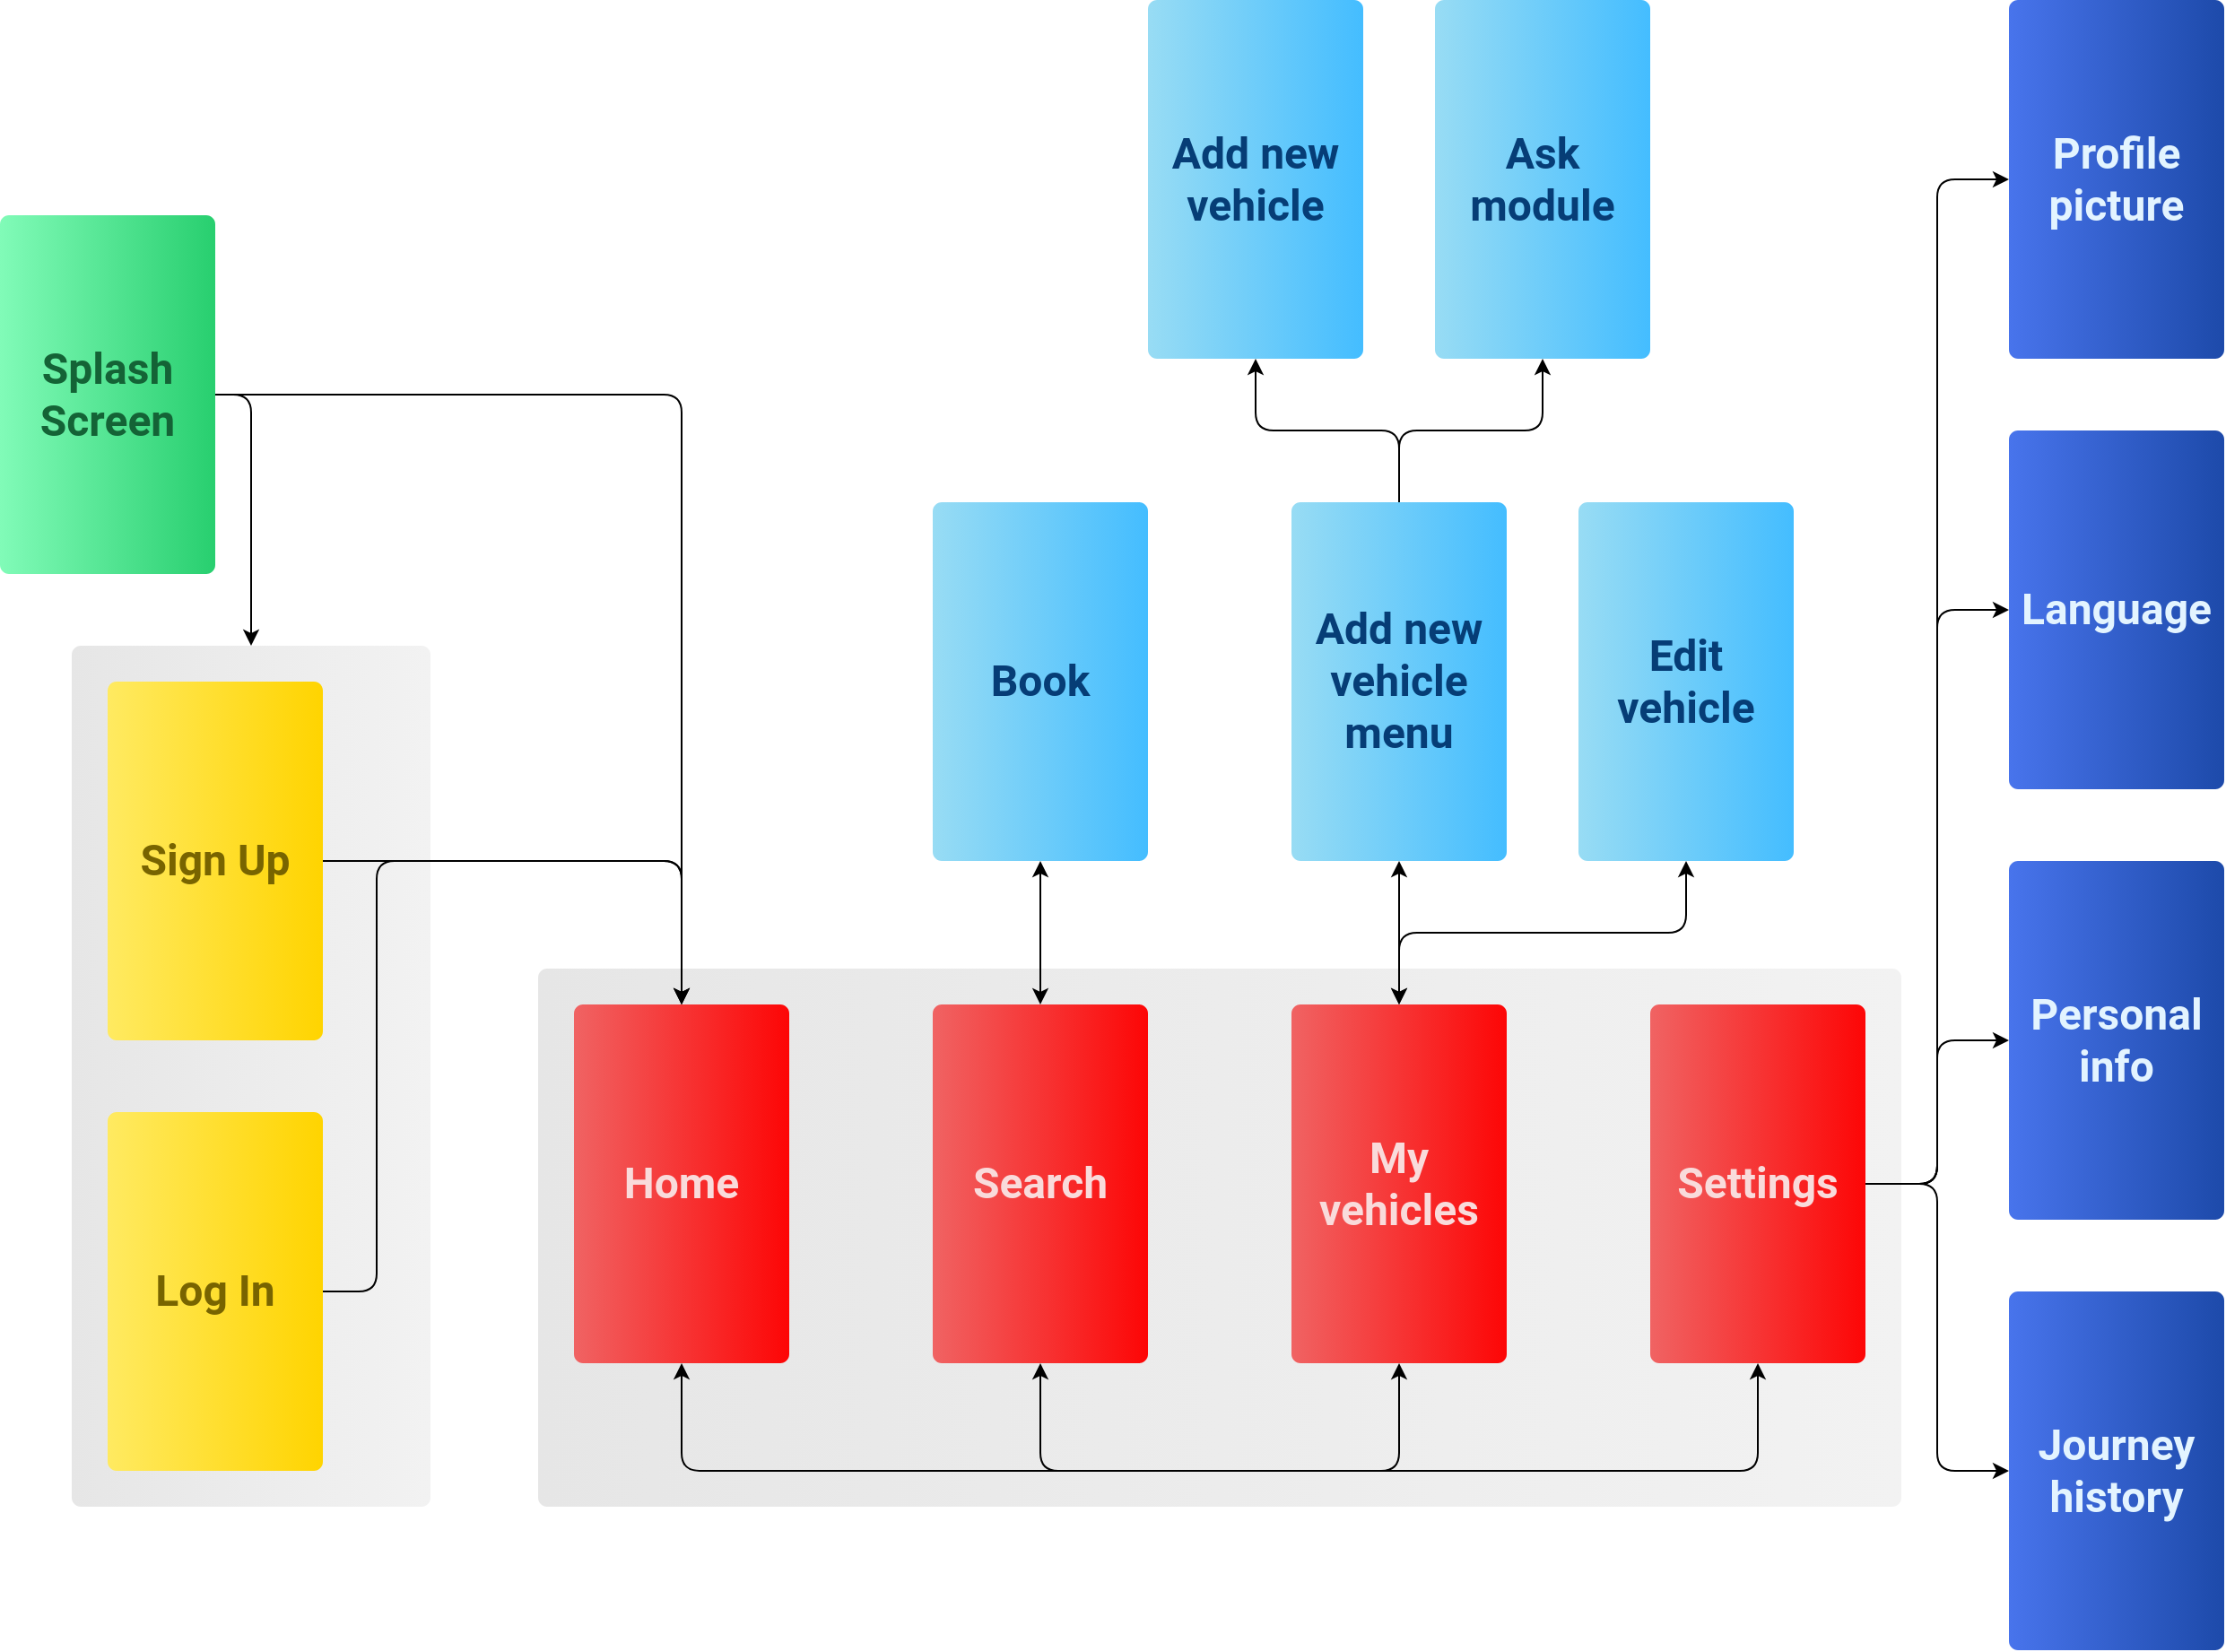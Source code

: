 <mxfile version="21.2.8" type="device" pages="3">
  <diagram id="PyxzDqAM1kMyR6uRJmDw" name="Architecture">
    <mxGraphModel dx="2049" dy="2413" grid="1" gridSize="10" guides="1" tooltips="1" connect="1" arrows="1" fold="1" page="1" pageScale="1" pageWidth="1654" pageHeight="1169" math="0" shadow="0">
      <root>
        <mxCell id="0" />
        <mxCell id="1" parent="0" />
        <mxCell id="A__g3K5XJHRTMdtyT-pL-27" value="" style="verticalLabelPosition=bottom;verticalAlign=top;html=1;shape=mxgraph.basic.rect;fillColor2=none;strokeWidth=1;size=5;indent=4;fillStyle=solid;fontColor=#e3f4ff;fillColor=#E6E6E6;gradientColor=#F2F2F2;gradientDirection=east;top=1;right=1;topLeftStyle=rounded;topRightStyle=rounded;bottomRightStyle=rounded;absoluteCornerSize=1;fillOpacity=100;bottomLeftStyle=rounded;strokeColor=none;points=[[0,0.5,0,0,0],[0.5,0,0,0,0],[0.5,1,0,0,0],[1,0.5,0,0,0]];" parent="1" vertex="1">
          <mxGeometry x="580" y="300" width="760" height="300" as="geometry" />
        </mxCell>
        <mxCell id="A__g3K5XJHRTMdtyT-pL-20" value="" style="verticalLabelPosition=bottom;verticalAlign=top;html=1;shape=mxgraph.basic.rect;fillColor2=none;strokeWidth=1;size=5;indent=4;fillStyle=solid;fontColor=#e3f4ff;fillColor=#98DCF4;gradientColor=#44BDFF;gradientDirection=east;top=1;right=1;topLeftStyle=rounded;topRightStyle=rounded;bottomRightStyle=rounded;absoluteCornerSize=1;fillOpacity=100;bottomLeftStyle=rounded;strokeColor=none;points=[[0,0.5,0,0,0],[0.5,0,0,0,0],[0.5,1,0,0,0],[1,0.5,0,0,0]];" parent="1" vertex="1">
          <mxGeometry x="1160" y="40" width="120" height="200" as="geometry" />
        </mxCell>
        <mxCell id="A__g3K5XJHRTMdtyT-pL-24" style="edgeStyle=orthogonalEdgeStyle;rounded=1;orthogonalLoop=1;jettySize=auto;html=1;" parent="1" source="A__g3K5XJHRTMdtyT-pL-21" target="A__g3K5XJHRTMdtyT-pL-22" edge="1">
          <mxGeometry relative="1" as="geometry" />
        </mxCell>
        <mxCell id="A__g3K5XJHRTMdtyT-pL-25" style="edgeStyle=orthogonalEdgeStyle;rounded=1;orthogonalLoop=1;jettySize=auto;html=1;entryX=0.5;entryY=1;entryDx=0;entryDy=0;entryPerimeter=0;" parent="1" source="A__g3K5XJHRTMdtyT-pL-21" target="A__g3K5XJHRTMdtyT-pL-23" edge="1">
          <mxGeometry relative="1" as="geometry" />
        </mxCell>
        <mxCell id="A__g3K5XJHRTMdtyT-pL-21" value="" style="verticalLabelPosition=bottom;verticalAlign=top;html=1;shape=mxgraph.basic.rect;fillColor2=none;strokeWidth=1;size=5;indent=4;fillStyle=solid;fontColor=#e3f4ff;fillColor=#98DCF4;gradientColor=#44BDFF;gradientDirection=east;top=1;right=1;topLeftStyle=rounded;topRightStyle=rounded;bottomRightStyle=rounded;absoluteCornerSize=1;fillOpacity=100;bottomLeftStyle=rounded;strokeColor=none;points=[[0,0.5,0,0,0],[0.5,0,0,0,0],[0.5,1,0,0,0],[1,0.5,0,0,0]];" parent="1" vertex="1">
          <mxGeometry x="1000" y="40" width="120" height="200" as="geometry" />
        </mxCell>
        <mxCell id="A__g3K5XJHRTMdtyT-pL-22" value="" style="verticalLabelPosition=bottom;verticalAlign=top;html=1;shape=mxgraph.basic.rect;fillColor2=none;strokeWidth=1;size=5;indent=4;fillStyle=solid;fontColor=#e3f4ff;fillColor=#98DCF4;gradientColor=#44BDFF;gradientDirection=east;top=1;right=1;topLeftStyle=rounded;topRightStyle=rounded;bottomRightStyle=rounded;absoluteCornerSize=1;fillOpacity=100;bottomLeftStyle=rounded;strokeColor=none;points=[[0,0.5,0,0,0],[0.5,0,0,0,0],[0.5,1,0,0,0],[1,0.5,0,0,0]];" parent="1" vertex="1">
          <mxGeometry x="920" y="-240" width="120" height="200" as="geometry" />
        </mxCell>
        <mxCell id="A__g3K5XJHRTMdtyT-pL-23" value="" style="verticalLabelPosition=bottom;verticalAlign=top;html=1;shape=mxgraph.basic.rect;fillColor2=none;strokeWidth=1;size=5;indent=4;fillStyle=solid;fontColor=#e3f4ff;fillColor=#98DCF4;gradientColor=#44BDFF;gradientDirection=east;top=1;right=1;topLeftStyle=rounded;topRightStyle=rounded;bottomRightStyle=rounded;absoluteCornerSize=1;fillOpacity=100;bottomLeftStyle=rounded;strokeColor=none;points=[[0,0.5,0,0,0],[0.5,0,0,0,0],[0.5,1,0,0,0],[1,0.5,0,0,0]];" parent="1" vertex="1">
          <mxGeometry x="1080" y="-240" width="120" height="200" as="geometry" />
        </mxCell>
        <mxCell id="EctzXGihR9KTnqsKavzS-5" value="" style="verticalLabelPosition=bottom;verticalAlign=top;html=1;shape=mxgraph.basic.rect;fillColor2=none;strokeWidth=1;size=5;indent=4;fillStyle=solid;fontColor=#e3f4ff;fillColor=#E6E6E6;gradientColor=#F2F2F2;gradientDirection=east;top=1;right=1;topLeftStyle=rounded;topRightStyle=rounded;bottomRightStyle=rounded;absoluteCornerSize=1;fillOpacity=100;bottomLeftStyle=rounded;strokeColor=none;points=[[0,0.5,0,0,0],[0.5,0,0,0,0],[0.5,1,0,0,0],[1,0.5,0,0,0]];" parent="1" vertex="1">
          <mxGeometry x="320" y="120" width="200" height="480" as="geometry" />
        </mxCell>
        <mxCell id="S7l5MEbiZ1EtLznMPsqP-11" style="edgeStyle=orthogonalEdgeStyle;orthogonalLoop=1;jettySize=auto;html=1;entryX=0.5;entryY=0;entryDx=0;entryDy=0;shadow=0;rounded=1;fontFamily=Roboto;fontSource=https%3A%2F%2Ffonts.googleapis.com%2Fcss%3Ffamily%3DRoboto;exitX=1;exitY=0.5;exitDx=0;exitDy=0;exitPerimeter=0;" parent="1" source="EctzXGihR9KTnqsKavzS-6" edge="1">
          <mxGeometry relative="1" as="geometry">
            <Array as="points">
              <mxPoint x="490" y="480" />
              <mxPoint x="490" y="240" />
              <mxPoint x="660" y="240" />
            </Array>
            <mxPoint x="400" y="510" as="sourcePoint" />
            <mxPoint x="660" y="320" as="targetPoint" />
          </mxGeometry>
        </mxCell>
        <mxCell id="S7l5MEbiZ1EtLznMPsqP-13" style="edgeStyle=orthogonalEdgeStyle;rounded=1;orthogonalLoop=1;jettySize=auto;html=1;entryX=0.5;entryY=1;entryDx=0;entryDy=0;shadow=0;startArrow=classic;startFill=1;fontFamily=Roboto;fontSource=https%3A%2F%2Ffonts.googleapis.com%2Fcss%3Ffamily%3DRoboto;" parent="1" edge="1">
          <mxGeometry relative="1" as="geometry">
            <Array as="points">
              <mxPoint x="660" y="580" />
              <mxPoint x="1260" y="580" />
            </Array>
            <mxPoint x="660" y="520" as="sourcePoint" />
            <mxPoint x="1260" y="520" as="targetPoint" />
          </mxGeometry>
        </mxCell>
        <mxCell id="S7l5MEbiZ1EtLznMPsqP-14" style="edgeStyle=orthogonalEdgeStyle;rounded=1;orthogonalLoop=1;jettySize=auto;html=1;entryX=0.5;entryY=1;entryDx=0;entryDy=0;shadow=0;startArrow=classic;startFill=1;fontFamily=Roboto;fontSource=https%3A%2F%2Ffonts.googleapis.com%2Fcss%3Ffamily%3DRoboto;" parent="1" edge="1">
          <mxGeometry relative="1" as="geometry">
            <Array as="points">
              <mxPoint x="860" y="580" />
              <mxPoint x="1060" y="580" />
            </Array>
            <mxPoint x="860" y="520" as="sourcePoint" />
            <mxPoint x="1060" y="520" as="targetPoint" />
          </mxGeometry>
        </mxCell>
        <mxCell id="S7l5MEbiZ1EtLznMPsqP-17" style="edgeStyle=orthogonalEdgeStyle;rounded=1;orthogonalLoop=1;jettySize=auto;html=1;shadow=0;startArrow=classic;startFill=1;fontFamily=Roboto;fontSource=https%3A%2F%2Ffonts.googleapis.com%2Fcss%3Ffamily%3DRoboto;" parent="1" edge="1">
          <mxGeometry relative="1" as="geometry">
            <mxPoint x="860" y="320" as="sourcePoint" />
            <mxPoint x="860" y="240" as="targetPoint" />
          </mxGeometry>
        </mxCell>
        <mxCell id="S7l5MEbiZ1EtLznMPsqP-18" style="edgeStyle=orthogonalEdgeStyle;rounded=1;orthogonalLoop=1;jettySize=auto;html=1;entryX=0.5;entryY=1;entryDx=0;entryDy=0;shadow=0;startArrow=classic;startFill=1;fontFamily=Roboto;fontSource=https%3A%2F%2Ffonts.googleapis.com%2Fcss%3Ffamily%3DRoboto;" parent="1" edge="1">
          <mxGeometry relative="1" as="geometry">
            <mxPoint x="1060" y="320" as="sourcePoint" />
            <mxPoint x="1060" y="240" as="targetPoint" />
          </mxGeometry>
        </mxCell>
        <mxCell id="S7l5MEbiZ1EtLznMPsqP-12" style="edgeStyle=orthogonalEdgeStyle;rounded=1;orthogonalLoop=1;jettySize=auto;html=1;entryX=0.5;entryY=0;entryDx=0;entryDy=0;shadow=0;fontFamily=Roboto;fontSource=https%3A%2F%2Ffonts.googleapis.com%2Fcss%3Ffamily%3DRoboto;exitX=1;exitY=0.5;exitDx=0;exitDy=0;exitPerimeter=0;entryPerimeter=0;" parent="1" source="sNI8qB8jOJaMZQTXjaB0-1" target="sNI8qB8jOJaMZQTXjaB0-2" edge="1">
          <mxGeometry relative="1" as="geometry">
            <mxPoint x="380" y="220" as="sourcePoint" />
            <mxPoint x="660" y="320" as="targetPoint" />
          </mxGeometry>
        </mxCell>
        <mxCell id="sNI8qB8jOJaMZQTXjaB0-1" value="" style="verticalLabelPosition=bottom;verticalAlign=top;html=1;shape=mxgraph.basic.rect;fillColor2=none;strokeWidth=1;size=5;indent=4;fillStyle=solid;fillColor=#ffea61;gradientDirection=east;top=1;right=1;topLeftStyle=rounded;topRightStyle=rounded;bottomRightStyle=rounded;absoluteCornerSize=1;strokeColor=none;gradientColor=#FFD400;bottomLeftStyle=rounded;points=[[0,0.5,0,0,0],[0.5,0,0,0,0],[0.5,1,0,0,0],[1,0.5,0,0,0]];" parent="1" vertex="1">
          <mxGeometry x="340" y="140" width="120" height="200" as="geometry" />
        </mxCell>
        <mxCell id="sNI8qB8jOJaMZQTXjaB0-2" value="" style="verticalLabelPosition=bottom;verticalAlign=top;html=1;shape=mxgraph.basic.rect;fillColor2=none;strokeWidth=1;size=5;indent=5;fillStyle=solid;fontColor=#e3f4ff;fillColor=#f06363;gradientColor=#fd0606;gradientDirection=east;top=1;right=1;topLeftStyle=rounded;topRightStyle=rounded;bottomRightStyle=rounded;bottomLeftStyle=rounded;absoluteCornerSize=1;strokeColor=none;points=[[0,0.5,0,0,0],[0.5,0,0,0,0],[0.5,1,0,0,0],[1,0.5,0,0,0]];" parent="1" vertex="1">
          <mxGeometry x="600" y="320" width="120" height="200" as="geometry" />
        </mxCell>
        <mxCell id="sNI8qB8jOJaMZQTXjaB0-3" value="&lt;h1&gt;&lt;font face=&quot;Roboto&quot;&gt;&lt;b&gt;Home&lt;/b&gt;&lt;/font&gt;&lt;/h1&gt;" style="text;html=1;strokeColor=none;fillColor=none;align=center;verticalAlign=middle;whiteSpace=wrap;rounded=0;fontColor=#F9DBDB;" parent="1" vertex="1">
          <mxGeometry x="610" y="400" width="100" height="40" as="geometry" />
        </mxCell>
        <mxCell id="sNI8qB8jOJaMZQTXjaB0-4" value="" style="verticalLabelPosition=bottom;verticalAlign=top;html=1;shape=mxgraph.basic.rect;fillColor2=none;strokeWidth=1;size=5;indent=4;fillStyle=solid;fontColor=#e3f4ff;fillColor=#4874EC;gradientColor=#1D4AAA;gradientDirection=east;top=1;right=1;topLeftStyle=rounded;topRightStyle=rounded;bottomRightStyle=rounded;absoluteCornerSize=1;fillOpacity=100;bottomLeftStyle=rounded;strokeColor=none;points=[[0,0.5,0,0,0],[0.5,0,0,0,0],[0.5,1,0,0,0],[1,0.5,0,0,0]];" parent="1" vertex="1">
          <mxGeometry x="1400" y="-240" width="120" height="200" as="geometry" />
        </mxCell>
        <mxCell id="sNI8qB8jOJaMZQTXjaB0-5" value="&lt;h1&gt;&lt;font face=&quot;Roboto&quot; color=&quot;#e3f4ff&quot;&gt;Profile picture&lt;/font&gt;&lt;/h1&gt;" style="text;html=1;strokeColor=none;fillColor=none;align=center;verticalAlign=middle;whiteSpace=wrap;rounded=0;" parent="1" vertex="1">
          <mxGeometry x="1410" y="-160" width="100" height="40" as="geometry" />
        </mxCell>
        <mxCell id="sNI8qB8jOJaMZQTXjaB0-6" value="" style="verticalLabelPosition=bottom;verticalAlign=top;html=1;shape=mxgraph.basic.rect;fillColor2=none;strokeWidth=1;size=5;indent=4;fillStyle=solid;fontColor=#e3f4ff;fillColor=#98DCF4;gradientColor=#44BDFF;gradientDirection=east;top=1;right=1;topLeftStyle=rounded;topRightStyle=rounded;bottomRightStyle=rounded;absoluteCornerSize=1;fillOpacity=100;bottomLeftStyle=rounded;strokeColor=none;points=[[0,0.5,0,0,0],[0.5,0,0,0,0],[0.5,1,0,0,0],[1,0.5,0,0,0]];" parent="1" vertex="1">
          <mxGeometry x="800" y="40" width="120" height="200" as="geometry" />
        </mxCell>
        <mxCell id="sNI8qB8jOJaMZQTXjaB0-7" value="&lt;h1 style=&quot;text-align: left;&quot;&gt;&lt;font face=&quot;Roboto&quot; color=&quot;#063d76&quot;&gt;Book&lt;/font&gt;&lt;/h1&gt;" style="text;html=1;strokeColor=none;fillColor=none;align=center;verticalAlign=middle;whiteSpace=wrap;rounded=0;" parent="1" vertex="1">
          <mxGeometry x="810" y="120" width="100" height="40" as="geometry" />
        </mxCell>
        <mxCell id="sNI8qB8jOJaMZQTXjaB0-8" value="&lt;h1&gt;&lt;font face=&quot;Roboto&quot;&gt;&lt;b&gt;Sign Up&lt;/b&gt;&lt;/font&gt;&lt;/h1&gt;" style="text;html=1;strokeColor=none;fillColor=none;align=center;verticalAlign=middle;whiteSpace=wrap;rounded=0;fontColor=#786400;" parent="1" vertex="1">
          <mxGeometry x="350" y="220" width="100" height="40" as="geometry" />
        </mxCell>
        <mxCell id="EctzXGihR9KTnqsKavzS-6" value="" style="verticalLabelPosition=bottom;verticalAlign=top;html=1;shape=mxgraph.basic.rect;fillColor2=none;strokeWidth=1;size=5;indent=4;fillStyle=solid;fillColor=#ffea61;gradientDirection=east;top=1;right=1;topLeftStyle=rounded;topRightStyle=rounded;bottomRightStyle=rounded;absoluteCornerSize=1;strokeColor=none;gradientColor=#FFD400;bottomLeftStyle=rounded;points=[[0,0.5,0,0,0],[0.5,0,0,0,0],[0.5,1,0,0,0],[1,0.5,0,0,0]];" parent="1" vertex="1">
          <mxGeometry x="340" y="380" width="120" height="200" as="geometry" />
        </mxCell>
        <mxCell id="EctzXGihR9KTnqsKavzS-4" value="&lt;h1&gt;&lt;font face=&quot;Roboto&quot;&gt;&lt;b&gt;Log In&lt;/b&gt;&lt;/font&gt;&lt;/h1&gt;" style="text;html=1;strokeColor=none;fillColor=none;align=center;verticalAlign=middle;whiteSpace=wrap;rounded=0;fontColor=#786400;" parent="1" vertex="1">
          <mxGeometry x="350" y="460" width="100" height="40" as="geometry" />
        </mxCell>
        <mxCell id="A__g3K5XJHRTMdtyT-pL-4" style="edgeStyle=orthogonalEdgeStyle;rounded=1;orthogonalLoop=1;jettySize=auto;html=1;entryX=0.5;entryY=0;entryDx=0;entryDy=0;entryPerimeter=0;" parent="1" source="A__g3K5XJHRTMdtyT-pL-1" target="EctzXGihR9KTnqsKavzS-5" edge="1">
          <mxGeometry relative="1" as="geometry">
            <Array as="points">
              <mxPoint x="420" y="-20" />
            </Array>
          </mxGeometry>
        </mxCell>
        <mxCell id="A__g3K5XJHRTMdtyT-pL-26" style="edgeStyle=orthogonalEdgeStyle;rounded=1;orthogonalLoop=1;jettySize=auto;html=1;entryX=0.5;entryY=0;entryDx=0;entryDy=0;entryPerimeter=0;" parent="1" source="A__g3K5XJHRTMdtyT-pL-1" target="sNI8qB8jOJaMZQTXjaB0-2" edge="1">
          <mxGeometry relative="1" as="geometry" />
        </mxCell>
        <mxCell id="A__g3K5XJHRTMdtyT-pL-1" value="" style="verticalLabelPosition=bottom;verticalAlign=top;html=1;shape=mxgraph.basic.rect;fillColor2=none;strokeWidth=1;size=5;indent=4;fillStyle=solid;fontColor=#e3f4ff;fillColor=#81FBB8;gradientColor=#28CF6F;gradientDirection=east;top=1;right=1;topLeftStyle=rounded;topRightStyle=rounded;bottomRightStyle=rounded;absoluteCornerSize=1;fillOpacity=100;bottomLeftStyle=rounded;strokeColor=none;points=[[0,0.5,0,0,0],[0.5,0.03,0,0,0],[0.5,1,0,0,0],[1,0.5,0,0,0]];" parent="1" vertex="1">
          <mxGeometry x="280" y="-120" width="120" height="200" as="geometry" />
        </mxCell>
        <mxCell id="A__g3K5XJHRTMdtyT-pL-2" value="&lt;h1&gt;&lt;font face=&quot;Roboto&quot;&gt;&lt;b&gt;Splash Screen&lt;/b&gt;&lt;/font&gt;&lt;/h1&gt;" style="text;html=1;strokeColor=none;fillColor=none;align=center;verticalAlign=middle;whiteSpace=wrap;rounded=0;fontColor=#146336;" parent="1" vertex="1">
          <mxGeometry x="290" y="-40" width="100" height="40" as="geometry" />
        </mxCell>
        <mxCell id="A__g3K5XJHRTMdtyT-pL-6" value="&lt;h1 style=&quot;&quot;&gt;&lt;font face=&quot;Roboto&quot; color=&quot;#063d76&quot;&gt;Add new vehicle menu&lt;/font&gt;&lt;/h1&gt;" style="text;html=1;strokeColor=none;fillColor=none;align=center;verticalAlign=middle;whiteSpace=wrap;rounded=0;" parent="1" vertex="1">
          <mxGeometry x="1010" y="120" width="100" height="40" as="geometry" />
        </mxCell>
        <mxCell id="A__g3K5XJHRTMdtyT-pL-8" value="&lt;h1 style=&quot;&quot;&gt;&lt;font face=&quot;Roboto&quot; color=&quot;#063d76&quot;&gt;Edit vehicle&lt;/font&gt;&lt;/h1&gt;" style="text;html=1;strokeColor=none;fillColor=none;align=center;verticalAlign=middle;whiteSpace=wrap;rounded=0;" parent="1" vertex="1">
          <mxGeometry x="1170" y="120" width="100" height="40" as="geometry" />
        </mxCell>
        <mxCell id="A__g3K5XJHRTMdtyT-pL-10" value="&lt;h1 style=&quot;&quot;&gt;&lt;font face=&quot;Roboto&quot; color=&quot;#063d76&quot;&gt;Add new vehicle&lt;/font&gt;&lt;/h1&gt;" style="text;html=1;strokeColor=none;fillColor=none;align=center;verticalAlign=middle;whiteSpace=wrap;rounded=0;" parent="1" vertex="1">
          <mxGeometry x="930" y="-160" width="100" height="40" as="geometry" />
        </mxCell>
        <mxCell id="A__g3K5XJHRTMdtyT-pL-12" value="&lt;h1 style=&quot;&quot;&gt;&lt;font face=&quot;Roboto&quot; color=&quot;#063d76&quot;&gt;Ask module&lt;/font&gt;&lt;/h1&gt;" style="text;html=1;strokeColor=none;fillColor=none;align=center;verticalAlign=middle;whiteSpace=wrap;rounded=0;" parent="1" vertex="1">
          <mxGeometry x="1090" y="-160" width="100" height="40" as="geometry" />
        </mxCell>
        <mxCell id="A__g3K5XJHRTMdtyT-pL-13" value="" style="verticalLabelPosition=bottom;verticalAlign=top;html=1;shape=mxgraph.basic.rect;fillColor2=none;strokeWidth=1;size=5;indent=5;fillStyle=solid;fontColor=#e3f4ff;fillColor=#f06363;gradientColor=#fd0606;gradientDirection=east;top=1;right=1;topLeftStyle=rounded;topRightStyle=rounded;bottomRightStyle=rounded;bottomLeftStyle=rounded;absoluteCornerSize=1;strokeColor=none;points=[[0,0.5,0,0,0],[0.5,0,0,0,0],[0.5,1,0,0,0],[1,0.5,0,0,0]];" parent="1" vertex="1">
          <mxGeometry x="800" y="320" width="120" height="200" as="geometry" />
        </mxCell>
        <mxCell id="A__g3K5XJHRTMdtyT-pL-14" value="&lt;h1&gt;&lt;font face=&quot;Roboto&quot;&gt;&lt;b&gt;Search&lt;/b&gt;&lt;/font&gt;&lt;/h1&gt;" style="text;html=1;strokeColor=none;fillColor=none;align=center;verticalAlign=middle;whiteSpace=wrap;rounded=0;fontColor=#F9DBDB;" parent="1" vertex="1">
          <mxGeometry x="810" y="400" width="100" height="40" as="geometry" />
        </mxCell>
        <mxCell id="A__g3K5XJHRTMdtyT-pL-15" value="" style="verticalLabelPosition=bottom;verticalAlign=top;html=1;shape=mxgraph.basic.rect;fillColor2=none;strokeWidth=1;size=5;indent=5;fillStyle=solid;fontColor=#e3f4ff;fillColor=#f06363;gradientColor=#fd0606;gradientDirection=east;top=1;right=1;topLeftStyle=rounded;topRightStyle=rounded;bottomRightStyle=rounded;bottomLeftStyle=rounded;absoluteCornerSize=1;strokeColor=none;points=[[0,0.5,0,0,0],[0.5,0,0,0,0],[0.5,1,0,0,0],[1,0.5,0,0,0]];" parent="1" vertex="1">
          <mxGeometry x="1000" y="320" width="120" height="200" as="geometry" />
        </mxCell>
        <mxCell id="A__g3K5XJHRTMdtyT-pL-16" value="&lt;h1&gt;&lt;font face=&quot;Roboto&quot;&gt;&lt;b&gt;My vehicles&lt;/b&gt;&lt;/font&gt;&lt;/h1&gt;" style="text;html=1;strokeColor=none;fillColor=none;align=center;verticalAlign=middle;whiteSpace=wrap;rounded=0;fontColor=#F9DBDB;" parent="1" vertex="1">
          <mxGeometry x="1010" y="400" width="100" height="40" as="geometry" />
        </mxCell>
        <mxCell id="WjL0k8UDnwhre0x2vG_2-11" style="edgeStyle=orthogonalEdgeStyle;rounded=1;orthogonalLoop=1;jettySize=auto;html=1;exitX=1;exitY=0.5;exitDx=0;exitDy=0;exitPerimeter=0;entryX=0;entryY=0.5;entryDx=0;entryDy=0;entryPerimeter=0;" parent="1" source="A__g3K5XJHRTMdtyT-pL-17" target="sNI8qB8jOJaMZQTXjaB0-4" edge="1">
          <mxGeometry relative="1" as="geometry" />
        </mxCell>
        <mxCell id="WjL0k8UDnwhre0x2vG_2-12" style="edgeStyle=orthogonalEdgeStyle;rounded=1;orthogonalLoop=1;jettySize=auto;html=1;exitX=1;exitY=0.5;exitDx=0;exitDy=0;exitPerimeter=0;entryX=0;entryY=0.5;entryDx=0;entryDy=0;entryPerimeter=0;" parent="1" source="A__g3K5XJHRTMdtyT-pL-17" target="WjL0k8UDnwhre0x2vG_2-1" edge="1">
          <mxGeometry relative="1" as="geometry" />
        </mxCell>
        <mxCell id="WjL0k8UDnwhre0x2vG_2-13" style="edgeStyle=orthogonalEdgeStyle;rounded=1;orthogonalLoop=1;jettySize=auto;html=1;exitX=1;exitY=0.5;exitDx=0;exitDy=0;exitPerimeter=0;entryX=0;entryY=0.5;entryDx=0;entryDy=0;entryPerimeter=0;" parent="1" source="A__g3K5XJHRTMdtyT-pL-17" target="WjL0k8UDnwhre0x2vG_2-5" edge="1">
          <mxGeometry relative="1" as="geometry" />
        </mxCell>
        <mxCell id="WjL0k8UDnwhre0x2vG_2-14" style="edgeStyle=orthogonalEdgeStyle;rounded=1;orthogonalLoop=1;jettySize=auto;html=1;exitX=1;exitY=0.5;exitDx=0;exitDy=0;exitPerimeter=0;entryX=0;entryY=0.5;entryDx=0;entryDy=0;entryPerimeter=0;" parent="1" source="A__g3K5XJHRTMdtyT-pL-17" target="WjL0k8UDnwhre0x2vG_2-7" edge="1">
          <mxGeometry relative="1" as="geometry" />
        </mxCell>
        <mxCell id="A__g3K5XJHRTMdtyT-pL-17" value="" style="verticalLabelPosition=bottom;verticalAlign=top;html=1;shape=mxgraph.basic.rect;fillColor2=none;strokeWidth=1;size=5;indent=5;fillStyle=solid;fontColor=#e3f4ff;fillColor=#f06363;gradientColor=#fd0606;gradientDirection=east;top=1;right=1;topLeftStyle=rounded;topRightStyle=rounded;bottomRightStyle=rounded;bottomLeftStyle=rounded;absoluteCornerSize=1;strokeColor=none;points=[[0,0.5,0,0,0],[0.5,0,0,0,0],[0.5,1,0,0,0],[1,0.5,0,0,0]];" parent="1" vertex="1">
          <mxGeometry x="1200" y="320" width="120" height="200" as="geometry" />
        </mxCell>
        <mxCell id="A__g3K5XJHRTMdtyT-pL-18" value="&lt;h1&gt;&lt;font face=&quot;Roboto&quot;&gt;&lt;b&gt;Settings&lt;/b&gt;&lt;/font&gt;&lt;/h1&gt;" style="text;html=1;strokeColor=none;fillColor=none;align=center;verticalAlign=middle;whiteSpace=wrap;rounded=0;fontColor=#F9DBDB;" parent="1" vertex="1">
          <mxGeometry x="1210" y="400" width="100" height="40" as="geometry" />
        </mxCell>
        <mxCell id="A__g3K5XJHRTMdtyT-pL-19" style="edgeStyle=orthogonalEdgeStyle;rounded=1;orthogonalLoop=1;jettySize=auto;html=1;shadow=0;startArrow=classic;startFill=1;fontFamily=Roboto;fontSource=https%3A%2F%2Ffonts.googleapis.com%2Fcss%3Ffamily%3DRoboto;entryX=0.5;entryY=1;entryDx=0;entryDy=0;entryPerimeter=0;exitX=0.5;exitY=0;exitDx=0;exitDy=0;exitPerimeter=0;" parent="1" source="A__g3K5XJHRTMdtyT-pL-15" target="A__g3K5XJHRTMdtyT-pL-20" edge="1">
          <mxGeometry relative="1" as="geometry">
            <mxPoint x="1070" y="330" as="sourcePoint" />
            <mxPoint x="1170" y="250" as="targetPoint" />
          </mxGeometry>
        </mxCell>
        <mxCell id="WjL0k8UDnwhre0x2vG_2-1" value="" style="verticalLabelPosition=bottom;verticalAlign=top;html=1;shape=mxgraph.basic.rect;fillColor2=none;strokeWidth=1;size=5;indent=4;fillStyle=solid;fontColor=#e3f4ff;fillColor=#4874EC;gradientColor=#1D4AAA;gradientDirection=east;top=1;right=1;topLeftStyle=rounded;topRightStyle=rounded;bottomRightStyle=rounded;absoluteCornerSize=1;fillOpacity=100;bottomLeftStyle=rounded;strokeColor=none;points=[[0,0.5,0,0,0],[0.5,0,0,0,0],[0.5,1,0,0,0],[1,0.5,0,0,0]];" parent="1" vertex="1">
          <mxGeometry x="1400" width="120" height="200" as="geometry" />
        </mxCell>
        <mxCell id="WjL0k8UDnwhre0x2vG_2-2" value="&lt;h1&gt;&lt;font face=&quot;Roboto&quot; color=&quot;#e3f4ff&quot;&gt;Language&lt;/font&gt;&lt;/h1&gt;" style="text;html=1;strokeColor=none;fillColor=none;align=center;verticalAlign=middle;whiteSpace=wrap;rounded=0;" parent="1" vertex="1">
          <mxGeometry x="1410" y="80" width="100" height="40" as="geometry" />
        </mxCell>
        <mxCell id="WjL0k8UDnwhre0x2vG_2-5" value="" style="verticalLabelPosition=bottom;verticalAlign=top;html=1;shape=mxgraph.basic.rect;fillColor2=none;strokeWidth=1;size=5;indent=4;fillStyle=solid;fontColor=#e3f4ff;fillColor=#4874EC;gradientColor=#1D4AAA;gradientDirection=east;top=1;right=1;topLeftStyle=rounded;topRightStyle=rounded;bottomRightStyle=rounded;absoluteCornerSize=1;fillOpacity=100;bottomLeftStyle=rounded;strokeColor=none;points=[[0,0.5,0,0,0],[0.5,0,0,0,0],[0.5,1,0,0,0],[1,0.5,0,0,0]];" parent="1" vertex="1">
          <mxGeometry x="1400" y="240" width="120" height="200" as="geometry" />
        </mxCell>
        <mxCell id="WjL0k8UDnwhre0x2vG_2-6" value="&lt;h1&gt;&lt;font face=&quot;Roboto&quot; color=&quot;#e3f4ff&quot;&gt;Personal info&lt;/font&gt;&lt;/h1&gt;" style="text;html=1;strokeColor=none;fillColor=none;align=center;verticalAlign=middle;whiteSpace=wrap;rounded=0;" parent="1" vertex="1">
          <mxGeometry x="1410" y="320" width="100" height="40" as="geometry" />
        </mxCell>
        <mxCell id="WjL0k8UDnwhre0x2vG_2-7" value="" style="verticalLabelPosition=bottom;verticalAlign=top;html=1;shape=mxgraph.basic.rect;fillColor2=none;strokeWidth=1;size=5;indent=4;fillStyle=solid;fontColor=#e3f4ff;fillColor=#4874EC;gradientColor=#1D4AAA;gradientDirection=east;top=1;right=1;topLeftStyle=rounded;topRightStyle=rounded;bottomRightStyle=rounded;absoluteCornerSize=1;fillOpacity=100;bottomLeftStyle=rounded;strokeColor=none;points=[[0,0.5,0,0,0],[0.5,0,0,0,0],[0.5,1,0,0,0],[1,0.5,0,0,0]];" parent="1" vertex="1">
          <mxGeometry x="1400" y="480" width="120" height="200" as="geometry" />
        </mxCell>
        <mxCell id="WjL0k8UDnwhre0x2vG_2-8" value="&lt;h1&gt;&lt;font face=&quot;Roboto&quot; color=&quot;#e3f4ff&quot;&gt;Journey history&lt;/font&gt;&lt;/h1&gt;" style="text;html=1;strokeColor=none;fillColor=none;align=center;verticalAlign=middle;whiteSpace=wrap;rounded=0;" parent="1" vertex="1">
          <mxGeometry x="1410" y="560" width="100" height="40" as="geometry" />
        </mxCell>
      </root>
    </mxGraphModel>
  </diagram>
  <diagram id="UUfNDL-aE0hDplBVRchl" name="Fragments">
    <mxGraphModel dx="1434" dy="839" grid="1" gridSize="10" guides="1" tooltips="1" connect="1" arrows="1" fold="1" page="1" pageScale="1" pageWidth="850" pageHeight="1100" math="0" shadow="0">
      <root>
        <mxCell id="0" />
        <mxCell id="1" parent="0" />
        <mxCell id="8SEIrV3IjzXHZ_Sk1Jga-11" value="" style="verticalLabelPosition=bottom;verticalAlign=top;html=1;shape=mxgraph.basic.rect;fillColor2=none;strokeWidth=1;size=5;indent=4;fillStyle=solid;fontColor=#e3f4ff;fillColor=#E6E6E6;gradientColor=#F2F2F2;gradientDirection=east;top=1;right=1;topLeftStyle=rounded;topRightStyle=rounded;bottomRightStyle=rounded;absoluteCornerSize=1;fillOpacity=100;bottomLeftStyle=rounded;strokeColor=none;" parent="1" vertex="1">
          <mxGeometry x="540" y="630" width="210" height="130" as="geometry" />
        </mxCell>
        <mxCell id="SAvEHlsmU1mmIAUYcibr-1" value="" style="verticalLabelPosition=bottom;verticalAlign=top;html=1;shape=mxgraph.basic.rect;fillColor2=none;strokeWidth=1;size=5;indent=5;fillStyle=solid;fontColor=#e3f4ff;fillColor=#f06363;gradientColor=#fd0606;gradientDirection=east;top=1;right=1;topLeftStyle=rounded;topRightStyle=rounded;bottomRightStyle=rounded;bottomLeftStyle=rounded;absoluteCornerSize=1;strokeColor=none;points=[[0,0.5,0,0,0],[0.5,0,0,0,0],[0.5,1,0,0,0],[1,0.5,0,0,0]];" parent="1" vertex="1">
          <mxGeometry x="190" y="150" width="140" height="260" as="geometry" />
        </mxCell>
        <mxCell id="SAvEHlsmU1mmIAUYcibr-2" value="&lt;h4&gt;&lt;font face=&quot;Roboto&quot;&gt;&lt;b&gt;Main Activity&lt;/b&gt;&lt;/font&gt;&lt;/h4&gt;" style="text;html=1;strokeColor=none;fillColor=none;align=center;verticalAlign=middle;whiteSpace=wrap;rounded=0;fontColor=#F9DBDB;" parent="1" vertex="1">
          <mxGeometry x="210" y="150" width="100" height="40" as="geometry" />
        </mxCell>
        <mxCell id="wQAY_mu580-A-TEZFDq1-1" value="" style="verticalLabelPosition=bottom;verticalAlign=top;html=1;shape=mxgraph.basic.rect;fillColor2=none;strokeWidth=1;size=5;indent=4;fillStyle=solid;fontColor=#e3f4ff;fillColor=#98DCF4;gradientColor=#44BDFF;gradientDirection=east;top=1;right=1;topLeftStyle=rounded;topRightStyle=rounded;bottomRightStyle=rounded;absoluteCornerSize=1;fillOpacity=100;bottomLeftStyle=rounded;strokeColor=none;points=[[0,0.5,0,0,0],[0.5,0,0,0,0],[0.5,1,0,0,0],[1,0.5,0,0,0]];fontFamily=Roboto;fontSource=https%3A%2F%2Ffonts.googleapis.com%2Fcss%3Ffamily%3DRoboto;" parent="1" vertex="1">
          <mxGeometry x="200" y="200" width="120" height="200" as="geometry" />
        </mxCell>
        <mxCell id="wQAY_mu580-A-TEZFDq1-2" value="&lt;h3 style=&quot;&quot;&gt;&lt;font color=&quot;#063d76&quot;&gt;Fragment&lt;/font&gt;&lt;/h3&gt;" style="text;html=1;strokeColor=none;fillColor=none;align=center;verticalAlign=middle;whiteSpace=wrap;rounded=0;fontFamily=Roboto;fontSource=https%3A%2F%2Ffonts.googleapis.com%2Fcss%3Ffamily%3DRoboto;" parent="1" vertex="1">
          <mxGeometry x="210" y="280" width="100" height="40" as="geometry" />
        </mxCell>
        <mxCell id="HR__ccaVtxQLa56vEhKG-1" value="" style="verticalLabelPosition=bottom;verticalAlign=top;html=1;shape=mxgraph.basic.rect;fillColor2=none;strokeWidth=1;size=5;indent=5;fillStyle=solid;fontColor=#e3f4ff;fillColor=#f06363;gradientColor=#fd0606;gradientDirection=east;top=1;right=1;topLeftStyle=rounded;topRightStyle=rounded;bottomRightStyle=rounded;bottomLeftStyle=rounded;absoluteCornerSize=1;strokeColor=none;points=[[0,0.5,0,0,0],[0.5,0,0,0,0],[0.5,1,0,0,0],[1,0.5,0,0,0]];" parent="1" vertex="1">
          <mxGeometry x="530" y="150" width="140" height="260" as="geometry" />
        </mxCell>
        <mxCell id="HR__ccaVtxQLa56vEhKG-2" value="&lt;h4&gt;&lt;font face=&quot;Roboto&quot;&gt;&lt;b&gt;Slider Activity&lt;/b&gt;&lt;/font&gt;&lt;/h4&gt;" style="text;html=1;strokeColor=none;fillColor=none;align=center;verticalAlign=middle;whiteSpace=wrap;rounded=0;fontColor=#F9DBDB;" parent="1" vertex="1">
          <mxGeometry x="550" y="150" width="100" height="40" as="geometry" />
        </mxCell>
        <mxCell id="HR__ccaVtxQLa56vEhKG-7" value="" style="verticalLabelPosition=bottom;verticalAlign=top;html=1;shape=mxgraph.basic.rect;fillColor2=none;strokeWidth=1;size=5;indent=4;fillStyle=solid;fontColor=#e3f4ff;fillColor=#98DCF4;gradientColor=#44BDFF;gradientDirection=east;top=1;right=1;topLeftStyle=rounded;topRightStyle=rounded;bottomRightStyle=rounded;absoluteCornerSize=1;fillOpacity=100;bottomLeftStyle=rounded;strokeColor=none;points=[[0,0.5,0,0,0],[0.5,0,0,0,0],[0.5,1,0,0,0],[1,0.5,0,0,0]];fontFamily=Roboto;fontSource=https%3A%2F%2Ffonts.googleapis.com%2Fcss%3Ffamily%3DRoboto;" parent="1" vertex="1">
          <mxGeometry x="30" y="430" width="140" height="260" as="geometry" />
        </mxCell>
        <mxCell id="HR__ccaVtxQLa56vEhKG-8" value="&lt;h4 style=&quot;&quot;&gt;&lt;font color=&quot;#063d76&quot;&gt;Fragment Nav&lt;/font&gt;&lt;/h4&gt;" style="text;html=1;strokeColor=none;fillColor=none;align=center;verticalAlign=middle;whiteSpace=wrap;rounded=0;fontFamily=Roboto;fontSource=https%3A%2F%2Ffonts.googleapis.com%2Fcss%3Ffamily%3DRoboto;" parent="1" vertex="1">
          <mxGeometry x="50" y="430" width="100" height="40" as="geometry" />
        </mxCell>
        <mxCell id="uOuWUsbmLYQUgxrhKUSd-15" style="edgeStyle=orthogonalEdgeStyle;rounded=1;orthogonalLoop=1;jettySize=auto;html=1;entryX=0.5;entryY=1;entryDx=0;entryDy=0;entryPerimeter=0;" parent="1" source="HR__ccaVtxQLa56vEhKG-9" target="wQAY_mu580-A-TEZFDq1-1" edge="1">
          <mxGeometry relative="1" as="geometry" />
        </mxCell>
        <mxCell id="HR__ccaVtxQLa56vEhKG-9" value="" style="verticalLabelPosition=bottom;verticalAlign=top;html=1;shape=mxgraph.basic.rect;fillColor2=none;strokeWidth=1;size=5;indent=4;fillStyle=solid;fontColor=#e3f4ff;fillColor=#98DCF4;gradientColor=#44BDFF;gradientDirection=east;top=1;right=1;topLeftStyle=rounded;topRightStyle=rounded;bottomRightStyle=rounded;absoluteCornerSize=1;fillOpacity=100;bottomLeftStyle=rounded;strokeColor=none;points=[[0,0.5,0,0,0],[0.5,0,0,0,0],[0.5,1,0,0,0],[1,0.5,0,0,0]];fontFamily=Roboto;fontSource=https%3A%2F%2Ffonts.googleapis.com%2Fcss%3Ffamily%3DRoboto;" parent="1" vertex="1">
          <mxGeometry x="350" y="430" width="140" height="260" as="geometry" />
        </mxCell>
        <mxCell id="HR__ccaVtxQLa56vEhKG-10" value="&lt;h4 style=&quot;&quot;&gt;&lt;font color=&quot;#063d76&quot;&gt;Fragment Login&lt;/font&gt;&lt;/h4&gt;" style="text;html=1;strokeColor=none;fillColor=none;align=center;verticalAlign=middle;whiteSpace=wrap;rounded=0;fontFamily=Roboto;fontSource=https%3A%2F%2Ffonts.googleapis.com%2Fcss%3Ffamily%3DRoboto;" parent="1" vertex="1">
          <mxGeometry x="370" y="430" width="100" height="40" as="geometry" />
        </mxCell>
        <mxCell id="Q6utmxZwQF--nr1xlQYV-1" value="" style="verticalLabelPosition=bottom;verticalAlign=top;html=1;shape=mxgraph.basic.rect;fillColor2=none;strokeWidth=1;size=5;indent=4;fillStyle=solid;fontColor=#e3f4ff;fillColor=#4874EC;gradientColor=#1D4AAA;gradientDirection=east;top=1;right=1;topLeftStyle=rounded;topRightStyle=rounded;bottomRightStyle=rounded;absoluteCornerSize=1;fillOpacity=100;bottomLeftStyle=rounded;strokeColor=none;points=[[0,0.5,0,0,0],[0.5,0,0,0,0],[0.5,1,0,0,0],[1,0.5,0,0,0]];" parent="1" vertex="1">
          <mxGeometry x="540" y="200" width="120" height="200" as="geometry" />
        </mxCell>
        <mxCell id="Q6utmxZwQF--nr1xlQYV-2" value="&lt;h3&gt;&lt;font face=&quot;Roboto&quot; color=&quot;#e3f4ff&quot;&gt;WebView&lt;/font&gt;&lt;/h3&gt;" style="text;html=1;strokeColor=none;fillColor=none;align=center;verticalAlign=middle;whiteSpace=wrap;rounded=0;" parent="1" vertex="1">
          <mxGeometry x="550" y="280" width="100" height="40" as="geometry" />
        </mxCell>
        <mxCell id="Q6utmxZwQF--nr1xlQYV-3" value="" style="verticalLabelPosition=bottom;verticalAlign=top;html=1;shape=mxgraph.basic.rect;fillColor2=none;strokeWidth=1;size=5;indent=4;fillStyle=solid;fontColor=#e3f4ff;fillColor=#4874EC;gradientColor=#1D4AAA;gradientDirection=east;top=1;right=1;topLeftStyle=rounded;topRightStyle=rounded;bottomRightStyle=rounded;absoluteCornerSize=1;fillOpacity=100;bottomLeftStyle=rounded;strokeColor=none;points=[[0,0.5,0,0,0],[0.5,0,0,0,0],[0.5,1,0,0,0],[1,0.5,0,0,0]];" parent="1" vertex="1">
          <mxGeometry x="360" y="480" width="120" height="200" as="geometry" />
        </mxCell>
        <mxCell id="Q6utmxZwQF--nr1xlQYV-4" value="&lt;h3&gt;&lt;font face=&quot;Roboto&quot; color=&quot;#e3f4ff&quot;&gt;WebView&lt;/font&gt;&lt;/h3&gt;" style="text;html=1;strokeColor=none;fillColor=none;align=center;verticalAlign=middle;whiteSpace=wrap;rounded=0;" parent="1" vertex="1">
          <mxGeometry x="370" y="560" width="100" height="40" as="geometry" />
        </mxCell>
        <mxCell id="Q6utmxZwQF--nr1xlQYV-5" value="" style="verticalLabelPosition=bottom;verticalAlign=top;html=1;shape=mxgraph.basic.rect;fillColor2=none;strokeWidth=1;size=5;indent=4;fillStyle=solid;fontColor=#e3f4ff;fillColor=#4874EC;gradientColor=#1D4AAA;gradientDirection=east;top=1;right=1;topLeftStyle=rounded;topRightStyle=rounded;bottomRightStyle=rounded;absoluteCornerSize=1;fillOpacity=100;bottomLeftStyle=rounded;strokeColor=none;points=[[0,0.5,0,0,0],[0.5,0,0,0,0],[0.5,1,0,0,0],[1,0.25,0,0,0],[1,0.5,0,0,0],[1,0.75,0,0,0]];" parent="1" vertex="1">
          <mxGeometry x="40" y="480" width="120" height="160" as="geometry" />
        </mxCell>
        <mxCell id="Q6utmxZwQF--nr1xlQYV-6" value="&lt;h3&gt;&lt;font face=&quot;Roboto&quot; color=&quot;#e3f4ff&quot;&gt;WebView Main&lt;/font&gt;&lt;/h3&gt;" style="text;html=1;strokeColor=none;fillColor=none;align=center;verticalAlign=middle;whiteSpace=wrap;rounded=0;" parent="1" vertex="1">
          <mxGeometry x="50" y="540" width="100" height="40" as="geometry" />
        </mxCell>
        <mxCell id="SvvvYrw5I_pEz4NEWGil-1" value="" style="verticalLabelPosition=bottom;verticalAlign=top;html=1;shape=mxgraph.basic.rect;fillColor2=none;strokeWidth=1;size=5;indent=4;fillStyle=solid;fillColor=#ffea61;gradientDirection=east;top=1;right=1;topLeftStyle=rounded;topRightStyle=rounded;bottomRightStyle=rounded;absoluteCornerSize=1;strokeColor=none;gradientColor=#FFD400;bottomLeftStyle=rounded;points=[[0,0.5,0,0,0],[0.5,0,0,0,0],[0.5,1,0,0,0],[1,0.5,0,0,0]];" parent="1" vertex="1">
          <mxGeometry x="40" y="640" width="120" height="40" as="geometry" />
        </mxCell>
        <mxCell id="h5lubU1B90DFwyww6t7X-1" value="&lt;h3&gt;&lt;font face=&quot;Roboto&quot;&gt;&lt;b&gt;WebView Navigation&lt;/b&gt;&lt;/font&gt;&lt;/h3&gt;" style="text;html=1;strokeColor=none;fillColor=none;align=center;verticalAlign=middle;whiteSpace=wrap;rounded=0;fontColor=#786400;" parent="1" vertex="1">
          <mxGeometry x="50" y="640" width="100" height="40" as="geometry" />
        </mxCell>
        <mxCell id="uOuWUsbmLYQUgxrhKUSd-11" style="edgeStyle=orthogonalEdgeStyle;rounded=1;orthogonalLoop=1;jettySize=auto;html=1;endArrow=block;endFill=1;exitX=0.5;exitY=0;exitDx=0;exitDy=0;" parent="1" source="uOuWUsbmLYQUgxrhKUSd-2" edge="1">
          <mxGeometry relative="1" as="geometry">
            <mxPoint x="160" y="602" as="targetPoint" />
            <Array as="points">
              <mxPoint x="260" y="602" />
            </Array>
          </mxGeometry>
        </mxCell>
        <mxCell id="uOuWUsbmLYQUgxrhKUSd-1" value="" style="verticalLabelPosition=bottom;verticalAlign=top;html=1;shape=mxgraph.basic.rect;fillColor2=none;strokeWidth=1;size=5;indent=4;fillStyle=solid;fontColor=#e3f4ff;fillColor=#81FBB8;gradientColor=#28CF6F;gradientDirection=east;top=1;right=1;topLeftStyle=rounded;topRightStyle=rounded;bottomRightStyle=rounded;absoluteCornerSize=1;fillOpacity=100;bottomLeftStyle=rounded;strokeColor=none;points=[[0,0.5,0,0,0],[0.5,0.03,0,0,0],[0.5,1,0,0,0],[1,0.5,0,0,0]];" parent="1" vertex="1">
          <mxGeometry x="200" y="680" width="120" height="80" as="geometry" />
        </mxCell>
        <mxCell id="uOuWUsbmLYQUgxrhKUSd-2" value="&lt;h4 style=&quot;font-size: 13px;&quot;&gt;&lt;font data-font-src=&quot;https://fonts.googleapis.com/css?family=Roboto&quot; style=&quot;font-size: 13px;&quot; face=&quot;Roboto&quot;&gt;&lt;b style=&quot;&quot;&gt;home.html&lt;br&gt;&lt;/b&gt;&lt;/font&gt;&lt;font data-font-src=&quot;https://fonts.googleapis.com/css?family=Roboto&quot; style=&quot;font-size: 13px;&quot; face=&quot;Roboto&quot;&gt;&lt;b&gt;drive.html&lt;br&gt;&lt;/b&gt;&lt;/font&gt;&lt;font data-font-src=&quot;https://fonts.googleapis.com/css?family=Roboto&quot; style=&quot;font-size: 13px;&quot; face=&quot;Roboto&quot;&gt;&lt;b&gt;vehicles.html&lt;br&gt;&lt;/b&gt;&lt;/font&gt;&lt;font data-font-src=&quot;https://fonts.googleapis.com/css?family=Roboto&quot; style=&quot;font-size: 13px;&quot; face=&quot;Roboto&quot;&gt;&lt;b style=&quot;&quot;&gt;settings.html&lt;/b&gt;&lt;/font&gt;&lt;/h4&gt;" style="text;html=1;strokeColor=none;fillColor=none;align=center;verticalAlign=middle;whiteSpace=wrap;rounded=0;fontColor=#146336;" parent="1" vertex="1">
          <mxGeometry x="210" y="680" width="100" height="80" as="geometry" />
        </mxCell>
        <mxCell id="uOuWUsbmLYQUgxrhKUSd-3" value="" style="verticalLabelPosition=bottom;verticalAlign=top;html=1;shape=mxgraph.basic.rect;fillColor2=none;strokeWidth=1;size=5;indent=4;fillStyle=solid;fontColor=#e3f4ff;fillColor=#81FBB8;gradientColor=#28CF6F;gradientDirection=east;top=1;right=1;topLeftStyle=rounded;topRightStyle=rounded;bottomRightStyle=rounded;absoluteCornerSize=1;fillOpacity=100;bottomLeftStyle=rounded;strokeColor=none;points=[[0,0.5,0,0,0],[0.5,0.03,0,0,0],[0.5,1,0,0,0],[1,0.5,0,0,0]];" parent="1" vertex="1">
          <mxGeometry x="40" y="720" width="120" height="40" as="geometry" />
        </mxCell>
        <mxCell id="uOuWUsbmLYQUgxrhKUSd-10" style="edgeStyle=orthogonalEdgeStyle;rounded=0;orthogonalLoop=1;jettySize=auto;html=1;entryX=0.5;entryY=1;entryDx=0;entryDy=0;endArrow=block;endFill=1;" parent="1" source="uOuWUsbmLYQUgxrhKUSd-4" target="h5lubU1B90DFwyww6t7X-1" edge="1">
          <mxGeometry relative="1" as="geometry" />
        </mxCell>
        <mxCell id="uOuWUsbmLYQUgxrhKUSd-4" value="&lt;h4 style=&quot;font-size: 13px;&quot;&gt;&lt;font face=&quot;Roboto&quot;&gt;nav.html&lt;/font&gt;&lt;/h4&gt;" style="text;html=1;strokeColor=none;fillColor=none;align=center;verticalAlign=middle;whiteSpace=wrap;rounded=0;fontColor=#146336;" parent="1" vertex="1">
          <mxGeometry x="50" y="720" width="100" height="40" as="geometry" />
        </mxCell>
        <mxCell id="uOuWUsbmLYQUgxrhKUSd-5" value="" style="verticalLabelPosition=bottom;verticalAlign=top;html=1;shape=mxgraph.basic.rect;fillColor2=none;strokeWidth=1;size=5;indent=4;fillStyle=solid;fontColor=#e3f4ff;fillColor=#81FBB8;gradientColor=#28CF6F;gradientDirection=east;top=1;right=1;topLeftStyle=rounded;topRightStyle=rounded;bottomRightStyle=rounded;absoluteCornerSize=1;fillOpacity=100;bottomLeftStyle=rounded;strokeColor=none;points=[[0,0.5,0,0,0],[0.5,0.03,0,0,0],[0.5,1,0,0,0],[1,0.5,0,0,0]];" parent="1" vertex="1">
          <mxGeometry x="360" y="720" width="120" height="40" as="geometry" />
        </mxCell>
        <mxCell id="uOuWUsbmLYQUgxrhKUSd-9" style="edgeStyle=orthogonalEdgeStyle;rounded=0;orthogonalLoop=1;jettySize=auto;html=1;entryX=0.5;entryY=1;entryDx=0;entryDy=0;entryPerimeter=0;endArrow=block;endFill=1;" parent="1" source="uOuWUsbmLYQUgxrhKUSd-6" target="Q6utmxZwQF--nr1xlQYV-3" edge="1">
          <mxGeometry relative="1" as="geometry" />
        </mxCell>
        <mxCell id="uOuWUsbmLYQUgxrhKUSd-6" value="&lt;h4 style=&quot;font-size: 13px;&quot;&gt;&lt;font face=&quot;Roboto&quot;&gt;login.html&lt;/font&gt;&lt;/h4&gt;" style="text;html=1;strokeColor=none;fillColor=none;align=center;verticalAlign=middle;whiteSpace=wrap;rounded=0;fontColor=#146336;" parent="1" vertex="1">
          <mxGeometry x="370" y="720" width="100" height="40" as="geometry" />
        </mxCell>
        <mxCell id="uOuWUsbmLYQUgxrhKUSd-7" value="" style="verticalLabelPosition=bottom;verticalAlign=top;html=1;shape=mxgraph.basic.rect;fillColor2=none;strokeWidth=1;size=5;indent=4;fillStyle=solid;fontColor=#e3f4ff;fillColor=#81FBB8;gradientColor=#28CF6F;gradientDirection=east;top=1;right=1;topLeftStyle=rounded;topRightStyle=rounded;bottomRightStyle=rounded;absoluteCornerSize=1;fillOpacity=100;bottomLeftStyle=rounded;strokeColor=none;points=[[0,0.5,0,0,0],[0.5,0.01,0,0,0],[0.5,1,0,0,0],[1,0.5,0,0,0]];" parent="1" vertex="1">
          <mxGeometry x="520" y="440" width="160" height="160" as="geometry" />
        </mxCell>
        <mxCell id="uOuWUsbmLYQUgxrhKUSd-13" style="edgeStyle=orthogonalEdgeStyle;rounded=0;orthogonalLoop=1;jettySize=auto;html=1;entryX=0.5;entryY=1;entryDx=0;entryDy=0;entryPerimeter=0;exitX=0.5;exitY=0.01;exitDx=0;exitDy=0;exitPerimeter=0;" parent="1" source="uOuWUsbmLYQUgxrhKUSd-7" target="Q6utmxZwQF--nr1xlQYV-1" edge="1">
          <mxGeometry relative="1" as="geometry">
            <mxPoint x="610" y="430" as="sourcePoint" />
          </mxGeometry>
        </mxCell>
        <mxCell id="uOuWUsbmLYQUgxrhKUSd-8" value="&lt;h3 style=&quot;&quot;&gt;&lt;font data-font-src=&quot;https://fonts.googleapis.com/css?family=Roboto&quot; style=&quot;font-size: 12px;&quot; face=&quot;Roboto&quot;&gt;&lt;b style=&quot;&quot;&gt;drive_book.html&lt;br&gt;&lt;/b&gt;&lt;/font&gt;&lt;font data-font-src=&quot;https://fonts.googleapis.com/css?family=Roboto&quot; style=&quot;font-size: 12px;&quot; face=&quot;Roboto&quot;&gt;&lt;b&gt;settings_history.html&lt;br&gt;&lt;/b&gt;&lt;/font&gt;&lt;font data-font-src=&quot;https://fonts.googleapis.com/css?family=Roboto&quot; style=&quot;font-size: 12px;&quot; face=&quot;Roboto&quot;&gt;settings_languages&lt;b&gt;.html&lt;br&gt;&lt;/b&gt;&lt;/font&gt;&lt;font data-font-src=&quot;https://fonts.googleapis.com/css?family=Roboto&quot; style=&quot;font-size: 12px;&quot; face=&quot;Roboto&quot;&gt;settings_personal_info&lt;b style=&quot;&quot;&gt;.html&lt;br&gt;&lt;/b&gt;&lt;/font&gt;&lt;font data-font-src=&quot;https://fonts.googleapis.com/css?family=Roboto&quot; style=&quot;font-size: 12px;&quot; face=&quot;Roboto&quot;&gt;&lt;b style=&quot;&quot;&gt;settings_profile.html&lt;br&gt;&lt;/b&gt;&lt;/font&gt;&lt;font data-font-src=&quot;https://fonts.googleapis.com/css?family=Roboto&quot; style=&quot;font-size: 12px;&quot; face=&quot;Roboto&quot;&gt;&lt;b style=&quot;&quot;&gt;vehicles_add_menu.html&lt;br&gt;&lt;/b&gt;&lt;/font&gt;&lt;font data-font-src=&quot;https://fonts.googleapis.com/css?family=Roboto&quot; style=&quot;font-size: 12px;&quot; face=&quot;Roboto&quot;&gt;&lt;b style=&quot;&quot;&gt;vehicles_add.html&lt;br&gt;&lt;/b&gt;&lt;/font&gt;&lt;font data-font-src=&quot;https://fonts.googleapis.com/css?family=Roboto&quot; style=&quot;font-size: 12px;&quot; face=&quot;Roboto&quot;&gt;&lt;b style=&quot;&quot;&gt;vehicles_ask.html&lt;br&gt;&lt;/b&gt;&lt;/font&gt;&lt;font data-font-src=&quot;https://fonts.googleapis.com/css?family=Roboto&quot; style=&quot;font-size: 12px;&quot; face=&quot;Roboto&quot;&gt;&lt;b style=&quot;&quot;&gt;vehicles_edit.html&lt;/b&gt;&lt;/font&gt;&lt;/h3&gt;" style="text;html=1;strokeColor=none;fillColor=none;align=center;verticalAlign=middle;whiteSpace=wrap;rounded=0;fontColor=#146336;" parent="1" vertex="1">
          <mxGeometry x="520" y="445" width="160" height="150" as="geometry" />
        </mxCell>
        <mxCell id="uOuWUsbmLYQUgxrhKUSd-14" style="edgeStyle=orthogonalEdgeStyle;rounded=1;orthogonalLoop=1;jettySize=auto;html=1;entryX=0.5;entryY=1;entryDx=0;entryDy=0;entryPerimeter=0;exitX=1;exitY=0.5;exitDx=0;exitDy=0;exitPerimeter=0;" parent="1" source="HR__ccaVtxQLa56vEhKG-7" target="wQAY_mu580-A-TEZFDq1-1" edge="1">
          <mxGeometry relative="1" as="geometry">
            <mxPoint x="220" y="520" as="sourcePoint" />
          </mxGeometry>
        </mxCell>
        <mxCell id="uOuWUsbmLYQUgxrhKUSd-16" value="" style="verticalLabelPosition=bottom;verticalAlign=top;html=1;shape=mxgraph.basic.rect;fillColor2=none;strokeWidth=1;size=5;indent=5;fillStyle=solid;fontColor=#e3f4ff;fillColor=#f06363;gradientColor=#fd0606;gradientDirection=east;top=1;right=1;topLeftStyle=rounded;topRightStyle=rounded;bottomRightStyle=rounded;bottomLeftStyle=rounded;absoluteCornerSize=1;strokeColor=none;points=[[0,0.5,0,0,0],[0.5,0,0,0,0],[0.5,1,0,0,0],[1,0.5,0,0,0]];" parent="1" vertex="1">
          <mxGeometry x="550" y="640" width="40" height="20" as="geometry" />
        </mxCell>
        <mxCell id="8SEIrV3IjzXHZ_Sk1Jga-1" value="&lt;h3&gt;&lt;font data-font-src=&quot;https://fonts.googleapis.com/css?family=Fuzzy+Bubbles&quot;&gt;Activity&lt;/font&gt;&lt;/h3&gt;" style="text;html=1;strokeColor=none;fillColor=none;align=left;verticalAlign=middle;whiteSpace=wrap;rounded=0;shadow=0;glass=0;fontFamily=Roboto;fontSource=https%3A%2F%2Ffonts.googleapis.com%2Fcss%3Ffamily%3DRoboto;" parent="1" vertex="1">
          <mxGeometry x="660" y="640" width="80" height="20" as="geometry" />
        </mxCell>
        <mxCell id="8SEIrV3IjzXHZ_Sk1Jga-2" value="" style="verticalLabelPosition=bottom;verticalAlign=top;html=1;shape=mxgraph.basic.rect;fillColor2=none;strokeWidth=1;size=5;indent=4;fillStyle=solid;fontColor=#e3f4ff;fillColor=#81FBB8;gradientColor=#28CF6F;gradientDirection=east;top=1;right=1;topLeftStyle=rounded;topRightStyle=rounded;bottomRightStyle=rounded;absoluteCornerSize=1;fillOpacity=100;bottomLeftStyle=rounded;strokeColor=none;points=[[0,0.5,0,0,0],[0.5,0.03,0,0,0],[0.5,1,0,0,0],[1,0.5,0,0,0]];" parent="1" vertex="1">
          <mxGeometry x="550" y="730" width="40" height="20" as="geometry" />
        </mxCell>
        <mxCell id="8SEIrV3IjzXHZ_Sk1Jga-3" value="" style="verticalLabelPosition=bottom;verticalAlign=top;html=1;shape=mxgraph.basic.rect;fillColor2=none;strokeWidth=1;size=5;indent=4;fillStyle=solid;fontColor=#e3f4ff;fillColor=#4874EC;gradientColor=#1D4AAA;gradientDirection=east;top=1;right=1;topLeftStyle=rounded;topRightStyle=rounded;bottomRightStyle=rounded;absoluteCornerSize=1;fillOpacity=100;bottomLeftStyle=rounded;strokeColor=none;points=[[0,0.5,0,0,0],[0.5,0,0,0,0],[0.5,1,0,0,0],[1,0.25,0,0,0],[1,0.5,0,0,0],[1,0.75,0,0,0]];" parent="1" vertex="1">
          <mxGeometry x="550" y="700" width="40" height="20" as="geometry" />
        </mxCell>
        <mxCell id="8SEIrV3IjzXHZ_Sk1Jga-4" value="" style="verticalLabelPosition=bottom;verticalAlign=top;html=1;shape=mxgraph.basic.rect;fillColor2=none;strokeWidth=1;size=5;indent=4;fillStyle=solid;fillColor=#ffea61;gradientDirection=east;top=1;right=1;topLeftStyle=rounded;topRightStyle=rounded;bottomRightStyle=rounded;absoluteCornerSize=1;strokeColor=none;gradientColor=#FFD400;bottomLeftStyle=rounded;points=[[0,0.5,0,0,0],[0.5,0,0,0,0],[0.5,1,0,0,0],[1,0.5,0,0,0]];" parent="1" vertex="1">
          <mxGeometry x="610" y="700" width="40" height="20" as="geometry" />
        </mxCell>
        <mxCell id="8SEIrV3IjzXHZ_Sk1Jga-6" value="&lt;h3&gt;&amp;amp;&lt;/h3&gt;" style="text;html=1;strokeColor=none;fillColor=none;align=center;verticalAlign=middle;whiteSpace=wrap;rounded=0;shadow=0;glass=0;fontFamily=Roboto;fontSource=https%3A%2F%2Ffonts.googleapis.com%2Fcss%3Ffamily%3DRoboto;" parent="1" vertex="1">
          <mxGeometry x="590" y="690" width="20" height="40" as="geometry" />
        </mxCell>
        <mxCell id="8SEIrV3IjzXHZ_Sk1Jga-7" value="" style="verticalLabelPosition=bottom;verticalAlign=top;html=1;shape=mxgraph.basic.rect;fillColor2=none;strokeWidth=1;size=5;indent=4;fillStyle=solid;fontColor=#e3f4ff;fillColor=#98DCF4;gradientColor=#44BDFF;gradientDirection=east;top=1;right=1;topLeftStyle=rounded;topRightStyle=rounded;bottomRightStyle=rounded;absoluteCornerSize=1;fillOpacity=100;bottomLeftStyle=rounded;strokeColor=none;points=[[0,0.5,0,0,0],[0.5,0,0,0,0],[0.5,1,0,0,0],[1,0.5,0,0,0]];fontFamily=Roboto;fontSource=https%3A%2F%2Ffonts.googleapis.com%2Fcss%3Ffamily%3DRoboto;" parent="1" vertex="1">
          <mxGeometry x="550" y="670" width="40" height="20" as="geometry" />
        </mxCell>
        <mxCell id="8SEIrV3IjzXHZ_Sk1Jga-8" value="&lt;h3&gt;&lt;font data-font-src=&quot;https://fonts.googleapis.com/css?family=Fuzzy+Bubbles&quot;&gt;Html Pages&lt;/font&gt;&lt;/h3&gt;" style="text;html=1;strokeColor=none;fillColor=none;align=left;verticalAlign=middle;whiteSpace=wrap;rounded=0;shadow=0;glass=0;fontFamily=Roboto;fontSource=https%3A%2F%2Ffonts.googleapis.com%2Fcss%3Ffamily%3DRoboto;" parent="1" vertex="1">
          <mxGeometry x="660" y="730" width="80" height="20" as="geometry" />
        </mxCell>
        <mxCell id="8SEIrV3IjzXHZ_Sk1Jga-9" value="&lt;h3&gt;&lt;font data-font-src=&quot;https://fonts.googleapis.com/css?family=Fuzzy+Bubbles&quot;&gt;Web View&lt;/font&gt;&lt;/h3&gt;" style="text;html=1;strokeColor=none;fillColor=none;align=left;verticalAlign=middle;whiteSpace=wrap;rounded=0;shadow=0;glass=0;fontFamily=Roboto;fontSource=https%3A%2F%2Ffonts.googleapis.com%2Fcss%3Ffamily%3DRoboto;" parent="1" vertex="1">
          <mxGeometry x="660" y="700" width="80" height="20" as="geometry" />
        </mxCell>
        <mxCell id="8SEIrV3IjzXHZ_Sk1Jga-10" value="&lt;h3&gt;&lt;font data-font-src=&quot;https://fonts.googleapis.com/css?family=Fuzzy+Bubbles&quot;&gt;Fragments&lt;/font&gt;&lt;/h3&gt;" style="text;html=1;strokeColor=none;fillColor=none;align=left;verticalAlign=middle;whiteSpace=wrap;rounded=0;shadow=0;glass=0;fontFamily=Roboto;fontSource=https%3A%2F%2Ffonts.googleapis.com%2Fcss%3Ffamily%3DRoboto;" parent="1" vertex="1">
          <mxGeometry x="660" y="670" width="80" height="20" as="geometry" />
        </mxCell>
      </root>
    </mxGraphModel>
  </diagram>
  <diagram id="Z1Qs3Qnb8SaZWwepLZCL" name="WebInterfaces">
    <mxGraphModel dx="584" dy="1939" grid="1" gridSize="10" guides="1" tooltips="1" connect="1" arrows="1" fold="1" page="1" pageScale="1" pageWidth="850" pageHeight="1100" math="0" shadow="0">
      <root>
        <mxCell id="0" />
        <mxCell id="1" parent="0" />
        <mxCell id="-BAkdPszw5Xz-JadCHTb-4" style="edgeStyle=orthogonalEdgeStyle;rounded=1;orthogonalLoop=1;jettySize=auto;html=1;entryX=0.5;entryY=1;entryDx=0;entryDy=0;entryPerimeter=0;" parent="1" source="fVRMBCSMswcw4e8oceU_-1" target="FSYbJ8hOxc3yF6wRaMpR-1" edge="1">
          <mxGeometry relative="1" as="geometry" />
        </mxCell>
        <mxCell id="fVRMBCSMswcw4e8oceU_-1" value="" style="verticalLabelPosition=bottom;verticalAlign=top;html=1;shape=mxgraph.basic.rect;fillColor2=none;strokeWidth=1;size=5;indent=4;fillStyle=solid;fontColor=#e3f4ff;fillColor=#98DCF4;gradientColor=#44BDFF;gradientDirection=east;top=1;right=1;topLeftStyle=rounded;topRightStyle=rounded;bottomRightStyle=rounded;absoluteCornerSize=1;fillOpacity=100;bottomLeftStyle=rounded;strokeColor=none;points=[[0,0.5,0,0,0],[0.5,0,0,0,0],[0.5,1,0,0,0],[1,0.5,0,0,0]];fontFamily=Roboto;fontSource=https%3A%2F%2Ffonts.googleapis.com%2Fcss%3Ffamily%3DRoboto;" parent="1" vertex="1">
          <mxGeometry x="880" y="-520" width="120" height="80" as="geometry" />
        </mxCell>
        <mxCell id="-BAkdPszw5Xz-JadCHTb-3" style="edgeStyle=orthogonalEdgeStyle;rounded=1;orthogonalLoop=1;jettySize=auto;html=1;entryX=0.5;entryY=1;entryDx=0;entryDy=0;entryPerimeter=0;" parent="1" source="fVRMBCSMswcw4e8oceU_-2" target="FSYbJ8hOxc3yF6wRaMpR-1" edge="1">
          <mxGeometry relative="1" as="geometry" />
        </mxCell>
        <mxCell id="fVRMBCSMswcw4e8oceU_-2" value="" style="verticalLabelPosition=bottom;verticalAlign=top;html=1;shape=mxgraph.basic.rect;fillColor2=none;strokeWidth=1;size=5;indent=4;fillStyle=solid;fontColor=#e3f4ff;fillColor=#98DCF4;gradientColor=#44BDFF;gradientDirection=east;top=1;right=1;topLeftStyle=rounded;topRightStyle=rounded;bottomRightStyle=rounded;absoluteCornerSize=1;fillOpacity=100;bottomLeftStyle=rounded;strokeColor=none;points=[[0,0.5,0,0,0],[0.5,0,0,0,0],[0.5,1,0,0,0],[1,0.5,0,0,0]];fontFamily=Roboto;fontSource=https%3A%2F%2Ffonts.googleapis.com%2Fcss%3Ffamily%3DRoboto;" parent="1" vertex="1">
          <mxGeometry x="1120" y="-520" width="120" height="80" as="geometry" />
        </mxCell>
        <mxCell id="fVRMBCSMswcw4e8oceU_-3" value="&lt;h3 style=&quot;&quot;&gt;&lt;font color=&quot;#063d76&quot;&gt;Fragment Login&lt;/font&gt;&lt;/h3&gt;" style="text;html=1;strokeColor=none;fillColor=none;align=center;verticalAlign=middle;whiteSpace=wrap;rounded=0;fontFamily=Roboto;fontSource=https%3A%2F%2Ffonts.googleapis.com%2Fcss%3Ffamily%3DRoboto;" parent="1" vertex="1">
          <mxGeometry x="890" y="-500" width="100" height="40" as="geometry" />
        </mxCell>
        <mxCell id="fVRMBCSMswcw4e8oceU_-4" value="&lt;h3 style=&quot;&quot;&gt;&lt;font color=&quot;#063d76&quot;&gt;Fragment Nav&lt;/font&gt;&lt;/h3&gt;" style="text;html=1;strokeColor=none;fillColor=none;align=center;verticalAlign=middle;whiteSpace=wrap;rounded=0;fontFamily=Roboto;fontSource=https%3A%2F%2Ffonts.googleapis.com%2Fcss%3Ffamily%3DRoboto;" parent="1" vertex="1">
          <mxGeometry x="1130" y="-500" width="100" height="40" as="geometry" />
        </mxCell>
        <mxCell id="-BAkdPszw5Xz-JadCHTb-5" style="edgeStyle=orthogonalEdgeStyle;rounded=0;orthogonalLoop=1;jettySize=auto;html=1;entryX=0.5;entryY=1;entryDx=0;entryDy=0;entryPerimeter=0;" parent="1" source="KOJo79VfAhbhqB2pttPC-1" target="fVRMBCSMswcw4e8oceU_-1" edge="1">
          <mxGeometry relative="1" as="geometry" />
        </mxCell>
        <mxCell id="KOJo79VfAhbhqB2pttPC-1" value="" style="verticalLabelPosition=bottom;verticalAlign=top;html=1;shape=mxgraph.basic.rect;fillColor2=none;strokeWidth=1;size=5;indent=4;fillStyle=solid;fontColor=#e3f4ff;fillColor=#4874EC;gradientColor=#1D4AAA;gradientDirection=east;top=1;right=1;topLeftStyle=rounded;topRightStyle=rounded;bottomRightStyle=rounded;absoluteCornerSize=1;fillOpacity=100;bottomLeftStyle=rounded;strokeColor=none;points=[[0,0.5,0,0,0],[0.5,0,0,0,0],[0.5,1,0,0,0],[1,0.5,0,0,0]];fontFamily=Roboto;fontSource=https%3A%2F%2Ffonts.googleapis.com%2Fcss%3Ffamily%3DRoboto;" parent="1" vertex="1">
          <mxGeometry x="880" y="-400" width="120" height="80" as="geometry" />
        </mxCell>
        <mxCell id="KOJo79VfAhbhqB2pttPC-2" value="&lt;h3&gt;&lt;font color=&quot;#e3f4ff&quot;&gt;WI Authentication&lt;/font&gt;&lt;/h3&gt;" style="text;html=1;strokeColor=none;fillColor=none;align=center;verticalAlign=middle;whiteSpace=wrap;rounded=0;fontFamily=Roboto;fontSource=https%3A%2F%2Ffonts.googleapis.com%2Fcss%3Ffamily%3DRoboto;" parent="1" vertex="1">
          <mxGeometry x="890" y="-380" width="100" height="40" as="geometry" />
        </mxCell>
        <mxCell id="y94cB5j32CKqM8ODX_yV-4" style="edgeStyle=orthogonalEdgeStyle;rounded=1;orthogonalLoop=1;jettySize=auto;html=1;entryX=0.5;entryY=1;entryDx=0;entryDy=0;entryPerimeter=0;" parent="1" source="KOJo79VfAhbhqB2pttPC-3" target="fVRMBCSMswcw4e8oceU_-2" edge="1">
          <mxGeometry relative="1" as="geometry" />
        </mxCell>
        <mxCell id="KOJo79VfAhbhqB2pttPC-3" value="" style="verticalLabelPosition=bottom;verticalAlign=top;html=1;shape=mxgraph.basic.rect;fillColor2=none;strokeWidth=1;size=5;indent=4;fillStyle=solid;fontColor=#e3f4ff;fillColor=#4874EC;gradientColor=#1D4AAA;gradientDirection=east;top=1;right=1;topLeftStyle=rounded;topRightStyle=rounded;bottomRightStyle=rounded;absoluteCornerSize=1;fillOpacity=100;bottomLeftStyle=rounded;strokeColor=none;points=[[0,0.5,0,0,0],[0.5,0,0,0,0],[0.5,1,0,0,0],[1,0.5,0,0,0]];fontFamily=Roboto;fontSource=https%3A%2F%2Ffonts.googleapis.com%2Fcss%3Ffamily%3DRoboto;" parent="1" vertex="1">
          <mxGeometry x="1040" y="-400" width="120" height="80" as="geometry" />
        </mxCell>
        <mxCell id="KOJo79VfAhbhqB2pttPC-4" value="&lt;h3&gt;&lt;font color=&quot;#e3f4ff&quot;&gt;WI Navigation&lt;/font&gt;&lt;/h3&gt;" style="text;html=1;strokeColor=none;fillColor=none;align=center;verticalAlign=middle;whiteSpace=wrap;rounded=0;fontFamily=Roboto;fontSource=https%3A%2F%2Ffonts.googleapis.com%2Fcss%3Ffamily%3DRoboto;" parent="1" vertex="1">
          <mxGeometry x="1050" y="-380" width="100" height="40" as="geometry" />
        </mxCell>
        <mxCell id="-BAkdPszw5Xz-JadCHTb-1" style="edgeStyle=orthogonalEdgeStyle;rounded=1;orthogonalLoop=1;jettySize=auto;html=1;entryX=0.5;entryY=1;entryDx=0;entryDy=0;entryPerimeter=0;" parent="1" source="KOJo79VfAhbhqB2pttPC-5" target="fVRMBCSMswcw4e8oceU_-2" edge="1">
          <mxGeometry relative="1" as="geometry" />
        </mxCell>
        <mxCell id="KOJo79VfAhbhqB2pttPC-5" value="" style="verticalLabelPosition=bottom;verticalAlign=top;html=1;shape=mxgraph.basic.rect;fillColor2=none;strokeWidth=1;size=5;indent=4;fillStyle=solid;fontColor=#e3f4ff;fillColor=#4874EC;gradientColor=#1D4AAA;gradientDirection=east;top=1;right=1;topLeftStyle=rounded;topRightStyle=rounded;bottomRightStyle=rounded;absoluteCornerSize=1;fillOpacity=100;bottomLeftStyle=rounded;strokeColor=none;points=[[0,0.5,0,0,0],[0.5,0,0,0,0],[0.5,1,0,0,0],[1,0.5,0,0,0]];fontFamily=Roboto;fontSource=https%3A%2F%2Ffonts.googleapis.com%2Fcss%3Ffamily%3DRoboto;" parent="1" vertex="1">
          <mxGeometry x="1200" y="-400" width="120" height="80" as="geometry" />
        </mxCell>
        <mxCell id="KOJo79VfAhbhqB2pttPC-6" value="&lt;h3&gt;&lt;font color=&quot;#e3f4ff&quot;&gt;WI Main Screen&lt;/font&gt;&lt;/h3&gt;" style="text;html=1;strokeColor=none;fillColor=none;align=center;verticalAlign=middle;whiteSpace=wrap;rounded=0;fontFamily=Roboto;fontSource=https%3A%2F%2Ffonts.googleapis.com%2Fcss%3Ffamily%3DRoboto;" parent="1" vertex="1">
          <mxGeometry x="1210" y="-380" width="100" height="40" as="geometry" />
        </mxCell>
        <mxCell id="-BAkdPszw5Xz-JadCHTb-2" style="edgeStyle=orthogonalEdgeStyle;rounded=0;orthogonalLoop=1;jettySize=auto;html=1;entryX=0.5;entryY=1;entryDx=0;entryDy=0;entryPerimeter=0;" parent="1" source="KOJo79VfAhbhqB2pttPC-9" edge="1">
          <mxGeometry relative="1" as="geometry">
            <mxPoint x="1420" y="-480" as="targetPoint" />
          </mxGeometry>
        </mxCell>
        <mxCell id="KOJo79VfAhbhqB2pttPC-9" value="" style="verticalLabelPosition=bottom;verticalAlign=top;html=1;shape=mxgraph.basic.rect;fillColor2=none;strokeWidth=1;size=5;indent=4;fillStyle=solid;fontColor=#e3f4ff;fillColor=#4874EC;gradientColor=#1D4AAA;gradientDirection=east;top=1;right=1;topLeftStyle=rounded;topRightStyle=rounded;bottomRightStyle=rounded;absoluteCornerSize=1;fillOpacity=100;bottomLeftStyle=rounded;strokeColor=none;points=[[0,0.5,0,0,0],[0.5,0,0,0,0],[0.5,1,0,0,0],[1,0.5,0,0,0]];fontFamily=Roboto;fontSource=https%3A%2F%2Ffonts.googleapis.com%2Fcss%3Ffamily%3DRoboto;" parent="1" vertex="1">
          <mxGeometry x="1360" y="-400" width="120" height="80" as="geometry" />
        </mxCell>
        <mxCell id="KOJo79VfAhbhqB2pttPC-10" value="&lt;h3&gt;&lt;font color=&quot;#e3f4ff&quot;&gt;WI Panels&lt;/font&gt;&lt;/h3&gt;" style="text;html=1;strokeColor=none;fillColor=none;align=center;verticalAlign=middle;whiteSpace=wrap;rounded=0;fontFamily=Roboto;fontSource=https%3A%2F%2Ffonts.googleapis.com%2Fcss%3Ffamily%3DRoboto;" parent="1" vertex="1">
          <mxGeometry x="1370" y="-380" width="100" height="40" as="geometry" />
        </mxCell>
        <mxCell id="FSYbJ8hOxc3yF6wRaMpR-1" value="" style="verticalLabelPosition=bottom;verticalAlign=top;html=1;shape=mxgraph.basic.rect;fillColor2=none;strokeWidth=1;size=5;indent=5;fillStyle=solid;fontColor=#e3f4ff;fillColor=#f06363;gradientColor=#fd0606;gradientDirection=east;top=1;right=1;topLeftStyle=rounded;topRightStyle=rounded;bottomRightStyle=rounded;bottomLeftStyle=rounded;absoluteCornerSize=1;strokeColor=none;points=[[0,0.5,0,0,0],[0.5,0,0,0,0],[0.5,1,0,0,0],[1,0.5,0,0,0]];" parent="1" vertex="1">
          <mxGeometry x="1000" y="-640" width="120" height="80" as="geometry" />
        </mxCell>
        <mxCell id="y94cB5j32CKqM8ODX_yV-1" value="&lt;h3&gt;&lt;font face=&quot;Roboto&quot;&gt;&lt;b&gt;Main Activity&lt;/b&gt;&lt;/font&gt;&lt;/h3&gt;" style="text;html=1;strokeColor=none;fillColor=none;align=center;verticalAlign=middle;whiteSpace=wrap;rounded=0;fontColor=#F9DBDB;" parent="1" vertex="1">
          <mxGeometry x="1010" y="-620" width="100" height="40" as="geometry" />
        </mxCell>
        <mxCell id="y94cB5j32CKqM8ODX_yV-2" value="" style="verticalLabelPosition=bottom;verticalAlign=top;html=1;shape=mxgraph.basic.rect;fillColor2=none;strokeWidth=1;size=5;indent=4;fillStyle=solid;fontColor=#e3f4ff;fillColor=#4874EC;gradientColor=#1D4AAA;gradientDirection=east;top=1;right=1;topLeftStyle=rounded;topRightStyle=rounded;bottomRightStyle=rounded;absoluteCornerSize=1;fillOpacity=100;bottomLeftStyle=rounded;strokeColor=none;points=[[0,0.5,0,0,0],[0.5,0,0,0,0],[0.5,1,0,0,0],[1,0.5,0,0,0]];fontFamily=Roboto;fontSource=https%3A%2F%2Ffonts.googleapis.com%2Fcss%3Ffamily%3DRoboto;" parent="1" vertex="1">
          <mxGeometry x="1520" y="-400" width="120" height="80" as="geometry" />
        </mxCell>
        <mxCell id="y94cB5j32CKqM8ODX_yV-3" value="&lt;h3&gt;&lt;font color=&quot;#e3f4ff&quot;&gt;WI Common&lt;/font&gt;&lt;/h3&gt;" style="text;html=1;strokeColor=none;fillColor=none;align=center;verticalAlign=middle;whiteSpace=wrap;rounded=0;fontFamily=Roboto;fontSource=https%3A%2F%2Ffonts.googleapis.com%2Fcss%3Ffamily%3DRoboto;" parent="1" vertex="1">
          <mxGeometry x="1530" y="-380" width="100" height="40" as="geometry" />
        </mxCell>
        <mxCell id="-BAkdPszw5Xz-JadCHTb-6" value="" style="verticalLabelPosition=bottom;verticalAlign=top;html=1;shape=mxgraph.basic.rect;fillColor2=none;strokeWidth=1;size=5;indent=5;fillStyle=solid;fontColor=#e3f4ff;fillColor=#f06363;gradientColor=#fd0606;gradientDirection=east;top=1;right=1;topLeftStyle=rounded;topRightStyle=rounded;bottomRightStyle=rounded;bottomLeftStyle=rounded;absoluteCornerSize=1;strokeColor=none;points=[[0,0.5,0,0,0],[0.5,0,0,0,0],[0.5,1,0,0,0],[1,0.5,0,0,0]];" parent="1" vertex="1">
          <mxGeometry x="1360" y="-530" width="120" height="80" as="geometry" />
        </mxCell>
        <mxCell id="-BAkdPszw5Xz-JadCHTb-7" value="&lt;h3&gt;&lt;font face=&quot;Roboto&quot;&gt;&lt;b&gt;Slider Activity&lt;/b&gt;&lt;/font&gt;&lt;/h3&gt;" style="text;html=1;strokeColor=none;fillColor=none;align=center;verticalAlign=middle;whiteSpace=wrap;rounded=0;fontColor=#F9DBDB;" parent="1" vertex="1">
          <mxGeometry x="1370" y="-510" width="100" height="40" as="geometry" />
        </mxCell>
      </root>
    </mxGraphModel>
  </diagram>
</mxfile>
